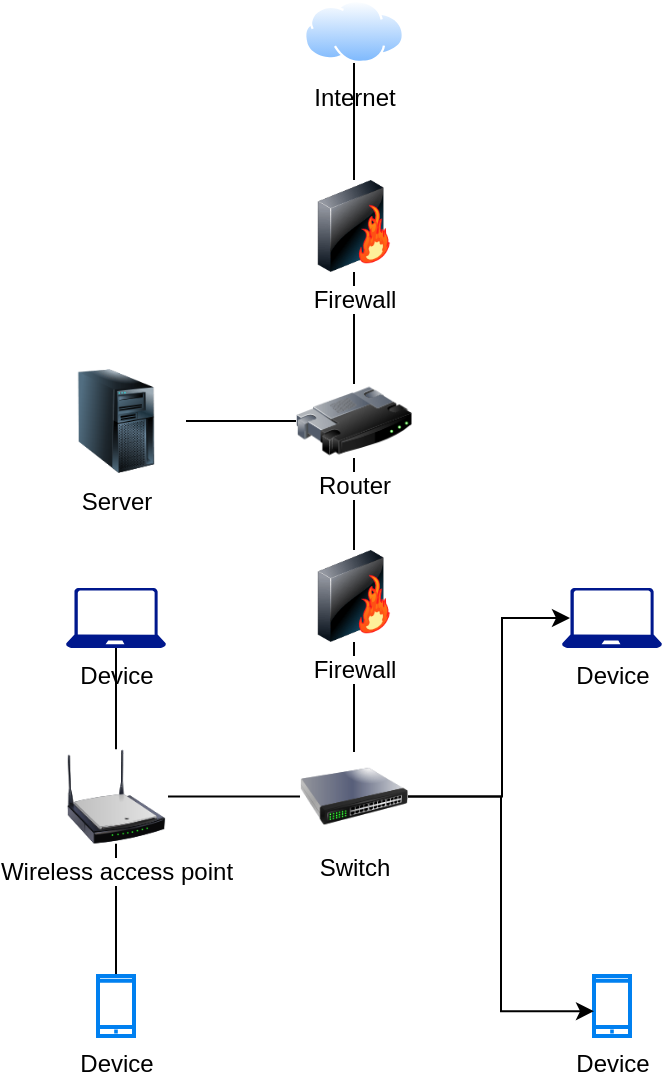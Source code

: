 <mxfile version="24.6.4" type="github">
  <diagram name="Page-1" id="yLqmsVeNWBvNDN3r8Hz2">
    <mxGraphModel dx="1050" dy="957" grid="0" gridSize="10" guides="1" tooltips="1" connect="1" arrows="1" fold="1" page="0" pageScale="1" pageWidth="1169" pageHeight="827" math="0" shadow="0">
      <root>
        <mxCell id="0" />
        <mxCell id="1" parent="0" />
        <mxCell id="NCMPwycFZFcDx9cTc0LM-1" value="Internet" style="image;aspect=fixed;perimeter=ellipsePerimeter;html=1;align=center;shadow=0;dashed=0;spacingTop=3;image=img/lib/active_directory/internet_cloud.svg;" vertex="1" parent="1">
          <mxGeometry x="177" y="-63" width="50" height="31.5" as="geometry" />
        </mxCell>
        <mxCell id="NCMPwycFZFcDx9cTc0LM-6" value="" style="edgeStyle=orthogonalEdgeStyle;rounded=0;orthogonalLoop=1;jettySize=auto;html=1;endArrow=none;endFill=0;" edge="1" parent="1" source="NCMPwycFZFcDx9cTc0LM-2" target="NCMPwycFZFcDx9cTc0LM-5">
          <mxGeometry relative="1" as="geometry" />
        </mxCell>
        <mxCell id="NCMPwycFZFcDx9cTc0LM-2" value="Firewall" style="image;html=1;image=img/lib/clip_art/networking/Firewall-page1_128x128.png;imageBackground=default;fillStyle=solid;" vertex="1" parent="1">
          <mxGeometry x="181" y="27" width="42" height="46" as="geometry" />
        </mxCell>
        <mxCell id="NCMPwycFZFcDx9cTc0LM-8" style="edgeStyle=orthogonalEdgeStyle;rounded=0;orthogonalLoop=1;jettySize=auto;html=1;endArrow=none;endFill=0;" edge="1" parent="1" source="NCMPwycFZFcDx9cTc0LM-5" target="NCMPwycFZFcDx9cTc0LM-7">
          <mxGeometry relative="1" as="geometry" />
        </mxCell>
        <mxCell id="NCMPwycFZFcDx9cTc0LM-22" style="edgeStyle=orthogonalEdgeStyle;rounded=0;orthogonalLoop=1;jettySize=auto;html=1;endArrow=none;endFill=0;" edge="1" parent="1" source="NCMPwycFZFcDx9cTc0LM-5" target="NCMPwycFZFcDx9cTc0LM-21">
          <mxGeometry relative="1" as="geometry" />
        </mxCell>
        <mxCell id="NCMPwycFZFcDx9cTc0LM-5" value="Router" style="image;html=1;image=img/lib/clip_art/networking/Router_128x128.png;imageBackground=default;fillStyle=solid;" vertex="1" parent="1">
          <mxGeometry x="173" y="129" width="58" height="37" as="geometry" />
        </mxCell>
        <mxCell id="NCMPwycFZFcDx9cTc0LM-10" style="edgeStyle=orthogonalEdgeStyle;rounded=0;orthogonalLoop=1;jettySize=auto;html=1;endArrow=none;endFill=0;" edge="1" parent="1" source="NCMPwycFZFcDx9cTc0LM-7" target="NCMPwycFZFcDx9cTc0LM-9">
          <mxGeometry relative="1" as="geometry" />
        </mxCell>
        <mxCell id="NCMPwycFZFcDx9cTc0LM-7" value="Firewall" style="image;html=1;image=img/lib/clip_art/networking/Firewall-page1_128x128.png;imageBackground=default;fillStyle=solid;" vertex="1" parent="1">
          <mxGeometry x="181" y="212" width="42" height="46" as="geometry" />
        </mxCell>
        <mxCell id="NCMPwycFZFcDx9cTc0LM-12" style="edgeStyle=orthogonalEdgeStyle;rounded=0;orthogonalLoop=1;jettySize=auto;html=1;entryX=1;entryY=0.5;entryDx=0;entryDy=0;endArrow=none;endFill=0;" edge="1" parent="1" source="NCMPwycFZFcDx9cTc0LM-9" target="NCMPwycFZFcDx9cTc0LM-11">
          <mxGeometry relative="1" as="geometry" />
        </mxCell>
        <mxCell id="NCMPwycFZFcDx9cTc0LM-9" value="Switch" style="image;html=1;image=img/lib/clip_art/networking/Switch_128x128.png;imageBackground=default;fillStyle=solid;" vertex="1" parent="1">
          <mxGeometry x="175" y="313" width="54" height="44.49" as="geometry" />
        </mxCell>
        <mxCell id="NCMPwycFZFcDx9cTc0LM-19" style="edgeStyle=orthogonalEdgeStyle;rounded=0;orthogonalLoop=1;jettySize=auto;html=1;endArrow=none;endFill=0;" edge="1" parent="1" source="NCMPwycFZFcDx9cTc0LM-11" target="NCMPwycFZFcDx9cTc0LM-17">
          <mxGeometry relative="1" as="geometry" />
        </mxCell>
        <mxCell id="NCMPwycFZFcDx9cTc0LM-20" style="edgeStyle=orthogonalEdgeStyle;rounded=0;orthogonalLoop=1;jettySize=auto;html=1;endArrow=none;endFill=0;" edge="1" parent="1" source="NCMPwycFZFcDx9cTc0LM-11" target="NCMPwycFZFcDx9cTc0LM-18">
          <mxGeometry relative="1" as="geometry" />
        </mxCell>
        <mxCell id="NCMPwycFZFcDx9cTc0LM-11" value="Wireless access point" style="image;html=1;image=img/lib/clip_art/networking/Wireless_Router_N_128x128.png;imageBackground=default;fillStyle=solid;" vertex="1" parent="1">
          <mxGeometry x="57" y="311.74" width="52" height="47" as="geometry" />
        </mxCell>
        <mxCell id="NCMPwycFZFcDx9cTc0LM-17" value="Device" style="sketch=0;aspect=fixed;pointerEvents=1;shadow=0;dashed=0;html=1;strokeColor=none;labelPosition=center;verticalLabelPosition=bottom;verticalAlign=top;align=center;fillColor=#00188D;shape=mxgraph.azure.laptop" vertex="1" parent="1">
          <mxGeometry x="58" y="231" width="50" height="30" as="geometry" />
        </mxCell>
        <mxCell id="NCMPwycFZFcDx9cTc0LM-18" value="Device" style="html=1;verticalLabelPosition=bottom;align=center;labelBackgroundColor=#ffffff;verticalAlign=top;strokeWidth=2;strokeColor=#0080F0;shadow=0;dashed=0;shape=mxgraph.ios7.icons.smartphone;" vertex="1" parent="1">
          <mxGeometry x="74" y="425" width="18" height="30" as="geometry" />
        </mxCell>
        <mxCell id="NCMPwycFZFcDx9cTc0LM-21" value="Server" style="image;html=1;image=img/lib/clip_art/computers/Server_Tower_128x128.png;imageBackground=default;fillStyle=solid;" vertex="1" parent="1">
          <mxGeometry x="48" y="121.5" width="70" height="52" as="geometry" />
        </mxCell>
        <mxCell id="NCMPwycFZFcDx9cTc0LM-4" value="" style="edgeStyle=orthogonalEdgeStyle;rounded=0;orthogonalLoop=1;jettySize=auto;html=1;endArrow=none;endFill=0;" edge="1" parent="1" source="NCMPwycFZFcDx9cTc0LM-2" target="NCMPwycFZFcDx9cTc0LM-1">
          <mxGeometry relative="1" as="geometry" />
        </mxCell>
        <mxCell id="NCMPwycFZFcDx9cTc0LM-23" value="Device" style="sketch=0;aspect=fixed;pointerEvents=1;shadow=0;dashed=0;html=1;strokeColor=none;labelPosition=center;verticalLabelPosition=bottom;verticalAlign=top;align=center;fillColor=#00188D;shape=mxgraph.azure.laptop" vertex="1" parent="1">
          <mxGeometry x="306" y="231" width="50" height="30" as="geometry" />
        </mxCell>
        <mxCell id="NCMPwycFZFcDx9cTc0LM-24" value="Device" style="html=1;verticalLabelPosition=bottom;align=center;labelBackgroundColor=#ffffff;verticalAlign=top;strokeWidth=2;strokeColor=#0080F0;shadow=0;dashed=0;shape=mxgraph.ios7.icons.smartphone;" vertex="1" parent="1">
          <mxGeometry x="322" y="425" width="18" height="30" as="geometry" />
        </mxCell>
        <mxCell id="NCMPwycFZFcDx9cTc0LM-27" style="edgeStyle=orthogonalEdgeStyle;rounded=0;orthogonalLoop=1;jettySize=auto;html=1;entryX=0;entryY=0.587;entryDx=0;entryDy=0;entryPerimeter=0;" edge="1" parent="1" source="NCMPwycFZFcDx9cTc0LM-9" target="NCMPwycFZFcDx9cTc0LM-24">
          <mxGeometry relative="1" as="geometry" />
        </mxCell>
        <mxCell id="NCMPwycFZFcDx9cTc0LM-28" style="edgeStyle=orthogonalEdgeStyle;rounded=0;orthogonalLoop=1;jettySize=auto;html=1;entryX=0.08;entryY=0.5;entryDx=0;entryDy=0;entryPerimeter=0;" edge="1" parent="1" source="NCMPwycFZFcDx9cTc0LM-9" target="NCMPwycFZFcDx9cTc0LM-23">
          <mxGeometry relative="1" as="geometry">
            <Array as="points">
              <mxPoint x="276" y="335" />
              <mxPoint x="276" y="246" />
            </Array>
          </mxGeometry>
        </mxCell>
      </root>
    </mxGraphModel>
  </diagram>
</mxfile>
